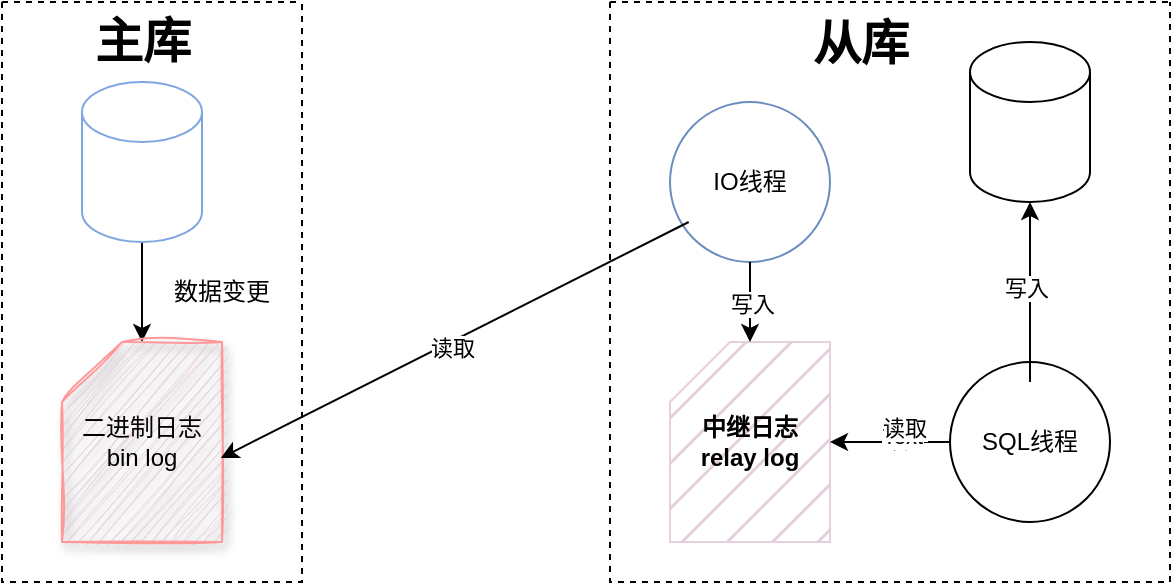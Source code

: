 <mxfile version="28.1.1">
  <diagram name="第 1 页" id="O8bLMkEa8woCRvAs-dQq">
    <mxGraphModel dx="786" dy="425" grid="1" gridSize="10" guides="1" tooltips="1" connect="1" arrows="1" fold="1" page="1" pageScale="1" pageWidth="827" pageHeight="1169" math="0" shadow="0">
      <root>
        <mxCell id="0" />
        <mxCell id="1" parent="0" />
        <mxCell id="43Mq4942pUjB6CocNSqJ-1" value="" style="swimlane;startSize=0;dashed=1;" vertex="1" parent="1">
          <mxGeometry x="110" y="90" width="150" height="290" as="geometry" />
        </mxCell>
        <mxCell id="43Mq4942pUjB6CocNSqJ-10" style="edgeStyle=orthogonalEdgeStyle;rounded=0;orthogonalLoop=1;jettySize=auto;html=1;" edge="1" parent="43Mq4942pUjB6CocNSqJ-1" source="43Mq4942pUjB6CocNSqJ-3" target="43Mq4942pUjB6CocNSqJ-6">
          <mxGeometry relative="1" as="geometry" />
        </mxCell>
        <mxCell id="43Mq4942pUjB6CocNSqJ-3" value="" style="shape=cylinder3;whiteSpace=wrap;html=1;boundedLbl=1;backgroundOutline=1;size=15;fillColor=default;strokeColor=#7EA6E0;" vertex="1" parent="43Mq4942pUjB6CocNSqJ-1">
          <mxGeometry x="40" y="40" width="60" height="80" as="geometry" />
        </mxCell>
        <mxCell id="43Mq4942pUjB6CocNSqJ-4" value="主库" style="text;strokeColor=none;fillColor=none;html=1;fontSize=24;fontStyle=1;verticalAlign=middle;align=center;" vertex="1" parent="43Mq4942pUjB6CocNSqJ-1">
          <mxGeometry x="20" width="100" height="40" as="geometry" />
        </mxCell>
        <mxCell id="43Mq4942pUjB6CocNSqJ-6" value="二进制&lt;span style=&quot;background-color: transparent; color: light-dark(rgb(0, 0, 0), rgb(255, 255, 255));&quot;&gt;日志&lt;/span&gt;&lt;div&gt;&lt;span style=&quot;background-color: transparent; color: light-dark(rgb(0, 0, 0), rgb(255, 255, 255));&quot;&gt;bin log&lt;/span&gt;&lt;/div&gt;" style="shape=card;whiteSpace=wrap;html=1;fillColor=#E6D0DE;sketch=1;curveFitting=1;jiggle=2;shadow=1;rounded=0;strokeColor=#FF9999;fillStyle=hachure;" vertex="1" parent="43Mq4942pUjB6CocNSqJ-1">
          <mxGeometry x="30" y="170" width="80" height="100" as="geometry" />
        </mxCell>
        <mxCell id="43Mq4942pUjB6CocNSqJ-11" value="数据变更" style="text;html=1;align=center;verticalAlign=middle;whiteSpace=wrap;rounded=0;" vertex="1" parent="43Mq4942pUjB6CocNSqJ-1">
          <mxGeometry x="80" y="130" width="60" height="30" as="geometry" />
        </mxCell>
        <mxCell id="43Mq4942pUjB6CocNSqJ-2" value="" style="swimlane;startSize=0;dashed=1;" vertex="1" parent="1">
          <mxGeometry x="414" y="90" width="280" height="290" as="geometry" />
        </mxCell>
        <mxCell id="43Mq4942pUjB6CocNSqJ-5" value="从库&lt;div&gt;&lt;br&gt;&lt;/div&gt;" style="text;strokeColor=none;fillColor=none;html=1;fontSize=24;fontStyle=1;verticalAlign=middle;align=center;" vertex="1" parent="43Mq4942pUjB6CocNSqJ-2">
          <mxGeometry x="75" y="20" width="100" height="30" as="geometry" />
        </mxCell>
        <mxCell id="43Mq4942pUjB6CocNSqJ-12" value="" style="shape=cylinder3;whiteSpace=wrap;html=1;boundedLbl=1;backgroundOutline=1;size=15;" vertex="1" parent="43Mq4942pUjB6CocNSqJ-2">
          <mxGeometry x="180" y="20" width="60" height="80" as="geometry" />
        </mxCell>
        <mxCell id="43Mq4942pUjB6CocNSqJ-13" value="IO线程" style="ellipse;whiteSpace=wrap;html=1;aspect=fixed;fillColor=none;gradientColor=#7ea6e0;strokeColor=#6c8ebf;" vertex="1" parent="43Mq4942pUjB6CocNSqJ-2">
          <mxGeometry x="30" y="50" width="80" height="80" as="geometry" />
        </mxCell>
        <mxCell id="43Mq4942pUjB6CocNSqJ-14" value="SQL线程" style="ellipse;whiteSpace=wrap;html=1;aspect=fixed;" vertex="1" parent="43Mq4942pUjB6CocNSqJ-2">
          <mxGeometry x="170" y="180" width="80" height="80" as="geometry" />
        </mxCell>
        <mxCell id="43Mq4942pUjB6CocNSqJ-15" value="中继日志&lt;div&gt;relay log&lt;/div&gt;" style="shape=card;whiteSpace=wrap;html=1;fontStyle=1;fillStyle=hatch;fillColor=#E6D0DE;strokeColor=#E6D0DE;" vertex="1" parent="43Mq4942pUjB6CocNSqJ-2">
          <mxGeometry x="30" y="170" width="80" height="100" as="geometry" />
        </mxCell>
        <mxCell id="43Mq4942pUjB6CocNSqJ-19" value="" style="endArrow=classic;html=1;rounded=0;exitX=0.5;exitY=1;exitDx=0;exitDy=0;" edge="1" parent="43Mq4942pUjB6CocNSqJ-2" source="43Mq4942pUjB6CocNSqJ-13" target="43Mq4942pUjB6CocNSqJ-15">
          <mxGeometry width="50" height="50" relative="1" as="geometry">
            <mxPoint x="-30" y="160" as="sourcePoint" />
            <mxPoint x="20" y="110" as="targetPoint" />
          </mxGeometry>
        </mxCell>
        <mxCell id="43Mq4942pUjB6CocNSqJ-20" value="写入" style="edgeLabel;html=1;align=center;verticalAlign=middle;resizable=0;points=[];" vertex="1" connectable="0" parent="43Mq4942pUjB6CocNSqJ-19">
          <mxGeometry x="0.017" y="1" relative="1" as="geometry">
            <mxPoint as="offset" />
          </mxGeometry>
        </mxCell>
        <mxCell id="43Mq4942pUjB6CocNSqJ-21" value="" style="endArrow=classic;html=1;rounded=0;exitX=0;exitY=0.5;exitDx=0;exitDy=0;entryX=1;entryY=0.5;entryDx=0;entryDy=0;entryPerimeter=0;" edge="1" parent="43Mq4942pUjB6CocNSqJ-2" source="43Mq4942pUjB6CocNSqJ-14" target="43Mq4942pUjB6CocNSqJ-15">
          <mxGeometry width="50" height="50" relative="1" as="geometry">
            <mxPoint x="-30" y="160" as="sourcePoint" />
            <mxPoint x="20" y="110" as="targetPoint" />
          </mxGeometry>
        </mxCell>
        <mxCell id="43Mq4942pUjB6CocNSqJ-22" value="读" style="edgeLabel;html=1;align=center;verticalAlign=middle;resizable=0;points=[];" vertex="1" connectable="0" parent="43Mq4942pUjB6CocNSqJ-21">
          <mxGeometry x="-0.1" y="-1" relative="1" as="geometry">
            <mxPoint as="offset" />
          </mxGeometry>
        </mxCell>
        <mxCell id="43Mq4942pUjB6CocNSqJ-23" value="Text" style="edgeLabel;html=1;align=center;verticalAlign=middle;resizable=0;points=[];" vertex="1" connectable="0" parent="43Mq4942pUjB6CocNSqJ-21">
          <mxGeometry x="-0.2" y="-3" relative="1" as="geometry">
            <mxPoint as="offset" />
          </mxGeometry>
        </mxCell>
        <mxCell id="43Mq4942pUjB6CocNSqJ-24" value="读取" style="edgeLabel;html=1;align=center;verticalAlign=middle;resizable=0;points=[];" vertex="1" connectable="0" parent="43Mq4942pUjB6CocNSqJ-21">
          <mxGeometry x="-0.233" y="-7" relative="1" as="geometry">
            <mxPoint as="offset" />
          </mxGeometry>
        </mxCell>
        <mxCell id="43Mq4942pUjB6CocNSqJ-26" value="" style="endArrow=classic;html=1;rounded=0;entryX=0.5;entryY=1;entryDx=0;entryDy=0;entryPerimeter=0;" edge="1" parent="43Mq4942pUjB6CocNSqJ-2" target="43Mq4942pUjB6CocNSqJ-12">
          <mxGeometry width="50" height="50" relative="1" as="geometry">
            <mxPoint x="210" y="190" as="sourcePoint" />
            <mxPoint x="260" y="140" as="targetPoint" />
          </mxGeometry>
        </mxCell>
        <mxCell id="43Mq4942pUjB6CocNSqJ-27" value="写入" style="edgeLabel;html=1;align=center;verticalAlign=middle;resizable=0;points=[];" vertex="1" connectable="0" parent="43Mq4942pUjB6CocNSqJ-26">
          <mxGeometry x="0.059" y="2" relative="1" as="geometry">
            <mxPoint as="offset" />
          </mxGeometry>
        </mxCell>
        <mxCell id="43Mq4942pUjB6CocNSqJ-17" value="" style="endArrow=classic;html=1;rounded=0;exitX=0.117;exitY=0.75;exitDx=0;exitDy=0;exitPerimeter=0;entryX=0.992;entryY=0.58;entryDx=0;entryDy=0;entryPerimeter=0;" edge="1" parent="1" source="43Mq4942pUjB6CocNSqJ-13" target="43Mq4942pUjB6CocNSqJ-6">
          <mxGeometry width="50" height="50" relative="1" as="geometry">
            <mxPoint x="360" y="260" as="sourcePoint" />
            <mxPoint x="410" y="210" as="targetPoint" />
          </mxGeometry>
        </mxCell>
        <mxCell id="43Mq4942pUjB6CocNSqJ-18" value="读取" style="edgeLabel;html=1;align=center;verticalAlign=middle;resizable=0;points=[];" vertex="1" connectable="0" parent="43Mq4942pUjB6CocNSqJ-17">
          <mxGeometry x="0.024" y="3" relative="1" as="geometry">
            <mxPoint as="offset" />
          </mxGeometry>
        </mxCell>
      </root>
    </mxGraphModel>
  </diagram>
</mxfile>
